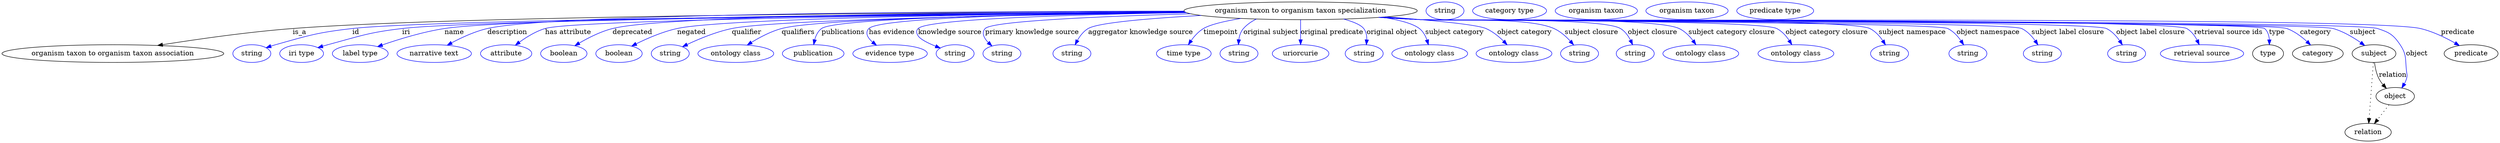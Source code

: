 digraph {
	graph [bb="0,0,5061.5,283"];
	node [label="\N"];
	"organism taxon to organism taxon specialization"	[height=0.5,
		label="organism taxon to organism taxon specialization",
		pos="2631.9,265",
		width=6.5716];
	"organism taxon to organism taxon association"	[height=0.5,
		pos="224.88,178",
		width=6.2467];
	"organism taxon to organism taxon specialization" -> "organism taxon to organism taxon association"	[label=is_a,
		lp="602.88,221.5",
		pos="e,315.43,194.5 2395.7,263.5 1935.4,261.94 933.18,255.5 588.88,229 499.44,222.12 398.41,207.71 325.53,196.12"];
	id	[color=blue,
		height=0.5,
		label=string,
		pos="505.88,178",
		width=1.0652];
	"organism taxon to organism taxon specialization" -> id	[color=blue,
		label=id,
		lp="715.88,221.5",
		pos="e,534.88,189.95 2397.7,262.25 1921.6,258.33 872.16,247.69 708.88,229 638.9,220.99 621.66,215.13 553.88,196 550.77,195.12 547.58,\
194.15 544.38,193.13",
		style=solid];
	iri	[color=blue,
		height=0.5,
		label="iri type",
		pos="606.88,178",
		width=1.2277];
	"organism taxon to organism taxon specialization" -> iri	[color=blue,
		label=iri,
		lp="817.88,221.5",
		pos="e,639.82,190.09 2398.2,262.09 1941.9,257.97 963.19,247.16 809.88,229 742.09,220.97 725.79,213.78 659.88,196 656.51,195.09 653.04,\
194.1 649.56,193.07",
		style=solid];
	name	[color=blue,
		height=0.5,
		label="label type",
		pos="725.88,178",
		width=1.5707];
	"organism taxon to organism taxon specialization" -> name	[color=blue,
		label=name,
		lp="915.88,221.5",
		pos="e,760.75,192.23 2396.9,262.73 1956.9,259.84 1039.9,251.23 895.88,229 852.3,222.27 804.22,207.4 770.35,195.62",
		style=solid];
	description	[color=blue,
		height=0.5,
		label="narrative text",
		pos="875.88,178",
		width=2.0943];
	"organism taxon to organism taxon specialization" -> description	[color=blue,
		label=description,
		lp="1022.4,221.5",
		pos="e,901.76,194.99 2395,264.43 1971.3,264.4 1115.3,260.38 981.88,229 956.8,223.1 930.6,210.81 910.52,199.89",
		style=solid];
	"has attribute"	[color=blue,
		height=0.5,
		label=attribute,
		pos="1020.9,178",
		width=1.4443];
	"organism taxon to organism taxon specialization" -> "has attribute"	[color=blue,
		label="has attribute",
		lp="1145.9,221.5",
		pos="e,1039.3,194.96 2398.6,261.98 1984.7,257.93 1159.7,247.58 1098.9,229 1080.3,223.32 1061.9,211.85 1047.6,201.33",
		style=solid];
	deprecated	[color=blue,
		height=0.5,
		label=boolean,
		pos="1137.9,178",
		width=1.2999];
	"organism taxon to organism taxon specialization" -> deprecated	[color=blue,
		label=deprecated,
		lp="1276.4,221.5",
		pos="e,1160.1,193.99 2395.5,263.78 2026.6,262.58 1344.7,256.6 1235.9,229 1212,222.95 1187.3,210.31 1168.7,199.26",
		style=solid];
	negated	[color=blue,
		height=0.5,
		label=boolean,
		pos="1249.9,178",
		width=1.2999];
	"organism taxon to organism taxon specialization" -> negated	[color=blue,
		label=negated,
		lp="1395.9,221.5",
		pos="e,1275.4,193.25 2397.9,262.26 2059.8,259.02 1464.3,250.35 1366.9,229 1338,222.67 1307.3,209.29 1284.6,197.96",
		style=solid];
	qualifier	[color=blue,
		height=0.5,
		label=string,
		pos="1352.9,178",
		width=1.0652];
	"organism taxon to organism taxon specialization" -> qualifier	[color=blue,
		label=qualifier,
		lp="1507.9,221.5",
		pos="e,1377.4,191.83 2400.1,261.3 2089,257.01 1565.2,247.19 1477.9,229 1445.8,222.31 1411.3,207.92 1386.7,196.29",
		style=solid];
	qualifiers	[color=blue,
		height=0.5,
		label="ontology class",
		pos="1485.9,178",
		width=2.1304];
	"organism taxon to organism taxon specialization" -> qualifiers	[color=blue,
		label=qualifiers,
		lp="1612.4,221.5",
		pos="e,1509.1,195.39 2398.8,261.88 2112.6,258.4 1655.5,249.66 1578.9,229 1557.2,223.15 1534.9,211.43 1517.6,200.81",
		style=solid];
	publications	[color=blue,
		height=0.5,
		label=publication,
		pos="1642.9,178",
		width=1.7332];
	"organism taxon to organism taxon specialization" -> publications	[color=blue,
		label=publications,
		lp="1703.9,221.5",
		pos="e,1643.9,196.26 2398.1,262.19 2120,259.06 1689.1,250.72 1659.9,229 1652.6,223.57 1648.4,214.84 1646,206.19",
		style=solid];
	"has evidence"	[color=blue,
		height=0.5,
		label="evidence type",
		pos="1798.9,178",
		width=2.0943];
	"organism taxon to organism taxon specialization" -> "has evidence"	[color=blue,
		label="has evidence",
		lp="1802.4,221.5",
		pos="e,1771.3,194.93 2397.3,262.57 2145.3,259.85 1777.9,251.95 1755.9,229 1747.5,220.25 1753.4,210.18 1763.2,201.37",
		style=solid];
	"knowledge source"	[color=blue,
		height=0.5,
		label=string,
		pos="1930.9,178",
		width=1.0652];
	"organism taxon to organism taxon specialization" -> "knowledge source"	[color=blue,
		label="knowledge source",
		lp="1920.4,221.5",
		pos="e,1900.8,189.28 2400.4,261.26 2178.6,257.46 1874.7,248.68 1855.9,229 1851.3,224.18 1852.3,219.62 1855.9,214 1860.3,207.12 1875.5,\
199.47 1891.1,193.08",
		style=solid];
	"primary knowledge source"	[color=blue,
		height=0.5,
		label=string,
		pos="2025.9,178",
		width=1.0652];
	"organism taxon to organism taxon specialization" -> "primary knowledge source"	[color=blue,
		label="primary knowledge source",
		lp="2086.9,221.5",
		pos="e,2005.6,193.48 2408.5,258.98 2229.7,253.83 2006.4,244.37 1991.9,229 1983.8,220.46 1989.3,209.82 1998,200.55",
		style=solid];
	"aggregator knowledge source"	[color=blue,
		height=0.5,
		label=string,
		pos="2167.9,178",
		width=1.0652];
	"organism taxon to organism taxon specialization" -> "aggregator knowledge source"	[color=blue,
		label="aggregator knowledge source",
		lp="2307.4,221.5",
		pos="e,2174.3,195.93 2430.1,255.57 2328,249.88 2221.4,241.16 2200.9,229 2191.5,223.44 2184.2,214.03 2179,204.86",
		style=solid];
	timepoint	[color=blue,
		height=0.5,
		label="time type",
		pos="2394.9,178",
		width=1.5346];
	"organism taxon to organism taxon specialization" -> timepoint	[color=blue,
		label=timepoint,
		lp="2469.9,221.5",
		pos="e,2404.1,196.08 2510.6,249.49 2478.4,244.09 2448.7,237.23 2434.9,229 2424.9,223.06 2416.4,213.63 2409.8,204.55",
		style=solid];
	"original subject"	[color=blue,
		height=0.5,
		label=string,
		pos="2506.9,178",
		width=1.0652];
	"organism taxon to organism taxon specialization" -> "original subject"	[color=blue,
		label="original subject",
		lp="2571.9,221.5",
		pos="e,2505.7,196.23 2542.2,248.3 2532.3,243.46 2523.2,237.17 2515.9,229 2510.4,222.8 2507.7,214.39 2506.5,206.23",
		style=solid];
	"original predicate"	[color=blue,
		height=0.5,
		label=uriorcurie,
		pos="2631.9,178",
		width=1.5887];
	"organism taxon to organism taxon specialization" -> "original predicate"	[color=blue,
		label="original predicate",
		lp="2695.4,221.5",
		pos="e,2631.9,196.18 2631.9,246.8 2631.9,235.16 2631.9,219.55 2631.9,206.24",
		style=solid];
	"original object"	[color=blue,
		height=0.5,
		label=string,
		pos="2760.9,178",
		width=1.0652];
	"organism taxon to organism taxon specialization" -> "original object"	[color=blue,
		label="original object",
		lp="2817.4,221.5",
		pos="e,2765.3,195.99 2719.2,248.26 2737.9,243.1 2753.9,236.68 2759.9,229 2764.9,222.62 2766.3,214.26 2766.2,206.21",
		style=solid];
	"subject category"	[color=blue,
		height=0.5,
		label="ontology class",
		pos="2893.9,178",
		width=2.1304];
	"organism taxon to organism taxon specialization" -> "subject category"	[color=blue,
		label="subject category",
		lp="2944.4,221.5",
		pos="e,2891.2,196.01 2796.5,252.04 2830.1,246.88 2859.3,239.51 2872.9,229 2880.3,223.28 2885.1,214.49 2888.2,205.86",
		style=solid];
	"object category"	[color=blue,
		height=0.5,
		label="ontology class",
		pos="3064.9,178",
		width=2.1304];
	"organism taxon to organism taxon specialization" -> "object category"	[color=blue,
		label="object category",
		lp="3086.4,221.5",
		pos="e,3050.8,196.01 2805.2,252.74 2894.4,246.06 2988.6,237.3 3007.9,229 3021.4,223.19 3033.9,212.95 3043.8,203.24",
		style=solid];
	"subject closure"	[color=blue,
		height=0.5,
		label=string,
		pos="3197.9,178",
		width=1.0652];
	"organism taxon to organism taxon specialization" -> "subject closure"	[color=blue,
		label="subject closure",
		lp="3222.4,221.5",
		pos="e,3186.2,195.15 2800.3,252.32 2826.3,250.53 2852.8,248.71 2877.9,247 2937.4,242.94 3091.3,253.14 3145.9,229 3158.9,223.24 3170.6,\
212.75 3179.6,202.85",
		style=solid];
	"object closure"	[color=blue,
		height=0.5,
		label=string,
		pos="3310.9,178",
		width=1.0652];
	"organism taxon to organism taxon specialization" -> "object closure"	[color=blue,
		label="object closure",
		lp="3345.9,221.5",
		pos="e,3305.5,196.03 2796.6,252.06 2823.7,250.25 2851.6,248.5 2877.9,247 2922.6,244.45 3242.4,251.95 3280.9,229 3289.9,223.61 3296.6,\
214.36 3301.3,205.27",
		style=solid];
	"subject category closure"	[color=blue,
		height=0.5,
		label="ontology class",
		pos="3443.9,178",
		width=2.1304];
	"organism taxon to organism taxon specialization" -> "subject category closure"	[color=blue,
		label="subject category closure",
		lp="3506.4,221.5",
		pos="e,3434,196.23 2794.9,251.94 2822.6,250.12 2851.1,248.39 2877.9,247 2935.8,244 3347.4,253.81 3399.9,229 3411.2,223.65 3420.8,213.88 \
3428.1,204.38",
		style=solid];
	"object category closure"	[color=blue,
		height=0.5,
		label="ontology class",
		pos="3636.9,178",
		width=2.1304];
	"organism taxon to organism taxon specialization" -> "object category closure"	[color=blue,
		label="object category closure",
		lp="3699.4,221.5",
		pos="e,3628.6,196.22 2793.3,251.83 2821.5,249.99 2850.5,248.29 2877.9,247 2917.8,245.12 3562.1,247 3597.9,229 3608.3,223.74 3616.8,214.26 \
3623.2,204.95",
		style=solid];
	"subject namespace"	[color=blue,
		height=0.5,
		label=string,
		pos="3826.9,178",
		width=1.0652];
	"organism taxon to organism taxon specialization" -> "subject namespace"	[color=blue,
		label="subject namespace",
		lp="3872.9,221.5",
		pos="e,3818.6,195.76 2792.6,251.75 2821,249.91 2850.3,248.23 2877.9,247 2928.3,244.76 3741.6,251.33 3786.9,229 3797.7,223.66 3806.6,213.83 \
3813.2,204.3",
		style=solid];
	"object namespace"	[color=blue,
		height=0.5,
		label=string,
		pos="3985.9,178",
		width=1.0652];
	"organism taxon to organism taxon specialization" -> "object namespace"	[color=blue,
		label="object namespace",
		lp="4026.9,221.5",
		pos="e,3977.3,195.79 2791.9,251.73 2820.5,249.88 2850.1,248.19 2877.9,247 2937.1,244.46 3891.5,254.81 3944.9,229 3955.9,223.69 3964.9,\
213.87 3971.7,204.33",
		style=solid];
	"subject label closure"	[color=blue,
		height=0.5,
		label=string,
		pos="4136.9,178",
		width=1.0652];
	"organism taxon to organism taxon specialization" -> "subject label closure"	[color=blue,
		label="subject label closure",
		lp="4188.9,221.5",
		pos="e,4128,195.81 2791.6,251.7 2820.3,249.85 2850,248.17 2877.9,247 2911.7,245.58 4064.3,243.51 4094.9,229 4106,223.71 4115.3,213.9 \
4122.2,204.35",
		style=solid];
	"object label closure"	[color=blue,
		height=0.5,
		label=string,
		pos="4307.9,178",
		width=1.0652];
	"organism taxon to organism taxon specialization" -> "object label closure"	[color=blue,
		label="object label closure",
		lp="4356.4,221.5",
		pos="e,4299.3,195.8 2791.3,251.68 2820.1,249.82 2849.9,248.15 2877.9,247 2916.4,245.42 4232.1,245.73 4266.9,229 4277.9,223.71 4286.9,\
213.89 4293.7,204.35",
		style=solid];
	"retrieval source ids"	[color=blue,
		height=0.5,
		label="retrieval source",
		pos="4460.9,178",
		width=2.347];
	"organism taxon to organism taxon specialization" -> "retrieval source ids"	[color=blue,
		label="retrieval source ids",
		lp="4514.4,221.5",
		pos="e,4455.2,196.17 2790.9,251.67 2819.8,249.81 2849.8,248.13 2877.9,247 2921,245.26 4392.3,250.19 4429.9,229 4439.1,223.78 4446,214.57 \
4450.8,205.45",
		style=solid];
	type	[height=0.5,
		pos="4594.9,178",
		width=0.86659];
	"organism taxon to organism taxon specialization" -> type	[color=blue,
		label=type,
		lp="4612.9,221.5",
		pos="e,4597.6,195.99 2790.9,251.64 2819.8,249.78 2849.8,248.12 2877.9,247 2901.6,246.06 4570,244.68 4587.9,229 4594.3,223.32 4596.9,214.65 \
4597.5,206.12",
		style=solid];
	category	[height=0.5,
		pos="4695.9,178",
		width=1.4263];
	"organism taxon to organism taxon specialization" -> category	[color=blue,
		label=category,
		lp="4691.4,221.5",
		pos="e,4681.1,195.48 2790.9,251.64 2819.8,249.78 2849.8,248.12 2877.9,247 2926.6,245.07 4586.9,245.28 4632.9,229 4648.1,223.6 4662.5,\
212.84 4673.6,202.68",
		style=solid];
	subject	[height=0.5,
		pos="4809.9,178",
		width=1.2277];
	"organism taxon to organism taxon specialization" -> subject	[color=blue,
		label=subject,
		lp="4786.9,221.5",
		pos="e,4791.1,194.32 2790.6,251.64 2819.6,249.78 2849.6,248.11 2877.9,247 2929.2,244.98 4677.5,243 4726.9,229 4747,223.29 4767.2,211.3 \
4782.7,200.49",
		style=solid];
	object	[height=0.5,
		pos="4852.9,91",
		width=1.0832];
	"organism taxon to organism taxon specialization" -> object	[color=blue,
		label=object,
		lp="4896.9,178",
		pos="e,4866.3,108.09 2790.6,251.63 2819.6,249.77 2849.6,248.11 2877.9,247 2931.7,244.89 4765.7,245.73 4816.9,229 4840.8,221.19 4848.8,\
216.87 4862.9,196 4876.7,175.52 4873,166.51 4875.9,142 4876.7,135.38 4877.8,133.39 4875.9,127 4874.8,123.55 4873.4,120.13 4871.6,\
116.85",
		style=solid];
	predicate	[height=0.5,
		pos="5006.9,178",
		width=1.5165];
	"organism taxon to organism taxon specialization" -> predicate	[color=blue,
		label=predicate,
		lp="4979.9,221.5",
		pos="e,4983.1,194.36 2790.6,251.62 2819.6,249.76 2849.6,248.1 2877.9,247 2990.4,242.62 4794.3,254.71 4903.9,229 4928.8,223.16 4954.7,\
210.57 4974.2,199.48",
		style=solid];
	association_type	[color=blue,
		height=0.5,
		label=string,
		pos="2924.9,265",
		width=1.0652];
	association_category	[color=blue,
		height=0.5,
		label="category type",
		pos="3055.9,265",
		width=2.0762];
	subject -> object	[label=relation,
		lp="4847.9,134.5",
		pos="e,4835,107.23 4811,159.55 4812.2,149.57 4814.7,137.07 4819.9,127 4822.1,122.68 4825,118.52 4828.2,114.66"];
	relation	[height=0.5,
		pos="4797.9,18",
		width=1.2999];
	subject -> relation	[pos="e,4799.2,36.188 4808.6,159.79 4806.5,132.48 4802.4,78.994 4800,46.38",
		style=dotted];
	"organism taxon to organism taxon specialization_subject"	[color=blue,
		height=0.5,
		label="organism taxon",
		pos="3231.9,265",
		width=2.3109];
	object -> relation	[pos="e,4810.7,35.54 4840.4,73.889 4833.5,64.939 4824.7,53.617 4816.9,43.584",
		style=dotted];
	"organism taxon to organism taxon specialization_object"	[color=blue,
		height=0.5,
		label="organism taxon",
		pos="3415.9,265",
		width=2.3109];
	"organism taxon to organism taxon specialization_predicate"	[color=blue,
		height=0.5,
		label="predicate type",
		pos="3594.9,265",
		width=2.1665];
}
